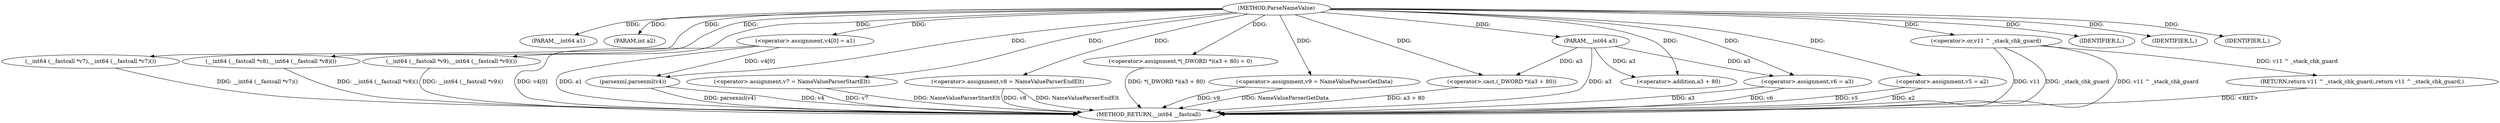 digraph ParseNameValue {  
"1000109" [label = "(METHOD,ParseNameValue)" ]
"1000159" [label = "(METHOD_RETURN,__int64 __fastcall)" ]
"1000110" [label = "(PARAM,__int64 a1)" ]
"1000111" [label = "(PARAM,int a2)" ]
"1000112" [label = "(PARAM,__int64 a3)" ]
"1000117" [label = "(__int64 (__fastcall *v7),__int64 (__fastcall *v7)())" ]
"1000118" [label = "(__int64 (__fastcall *v8),__int64 (__fastcall *v8)())" ]
"1000119" [label = "(__int64 (__fastcall *v9),__int64 (__fastcall *v9)())" ]
"1000122" [label = "(IDENTIFIER,L,)" ]
"1000123" [label = "(<operator>.assignment,v4[0] = a1)" ]
"1000128" [label = "(<operator>.assignment,v7 = NameValueParserStartElt)" ]
"1000131" [label = "(<operator>.assignment,v8 = NameValueParserEndElt)" ]
"1000134" [label = "(<operator>.assignment,*(_DWORD *)(a3 + 80) = 0)" ]
"1000136" [label = "(<operator>.cast,(_DWORD *)(a3 + 80))" ]
"1000138" [label = "(<operator>.addition,a3 + 80)" ]
"1000142" [label = "(<operator>.assignment,v9 = NameValueParserGetData)" ]
"1000145" [label = "(IDENTIFIER,L,)" ]
"1000146" [label = "(<operator>.assignment,v5 = a2)" ]
"1000149" [label = "(<operator>.assignment,v6 = a3)" ]
"1000152" [label = "(IDENTIFIER,L,)" ]
"1000153" [label = "(parsexml,parsexml(v4))" ]
"1000155" [label = "(RETURN,return v11 ^ _stack_chk_guard;,return v11 ^ _stack_chk_guard;)" ]
"1000156" [label = "(<operator>.or,v11 ^ _stack_chk_guard)" ]
  "1000155" -> "1000159"  [ label = "DDG: <RET>"] 
  "1000123" -> "1000159"  [ label = "DDG: v4[0]"] 
  "1000156" -> "1000159"  [ label = "DDG: v11"] 
  "1000119" -> "1000159"  [ label = "DDG: __int64 (__fastcall *v9)()"] 
  "1000156" -> "1000159"  [ label = "DDG: _stack_chk_guard"] 
  "1000136" -> "1000159"  [ label = "DDG: a3 + 80"] 
  "1000134" -> "1000159"  [ label = "DDG: *(_DWORD *)(a3 + 80)"] 
  "1000156" -> "1000159"  [ label = "DDG: v11 ^ _stack_chk_guard"] 
  "1000142" -> "1000159"  [ label = "DDG: NameValueParserGetData"] 
  "1000142" -> "1000159"  [ label = "DDG: v9"] 
  "1000117" -> "1000159"  [ label = "DDG: __int64 (__fastcall *v7)()"] 
  "1000123" -> "1000159"  [ label = "DDG: a1"] 
  "1000118" -> "1000159"  [ label = "DDG: __int64 (__fastcall *v8)()"] 
  "1000128" -> "1000159"  [ label = "DDG: NameValueParserStartElt"] 
  "1000153" -> "1000159"  [ label = "DDG: parsexml(v4)"] 
  "1000131" -> "1000159"  [ label = "DDG: NameValueParserEndElt"] 
  "1000149" -> "1000159"  [ label = "DDG: v6"] 
  "1000146" -> "1000159"  [ label = "DDG: v5"] 
  "1000146" -> "1000159"  [ label = "DDG: a2"] 
  "1000128" -> "1000159"  [ label = "DDG: v7"] 
  "1000112" -> "1000159"  [ label = "DDG: a3"] 
  "1000153" -> "1000159"  [ label = "DDG: v4"] 
  "1000149" -> "1000159"  [ label = "DDG: a3"] 
  "1000131" -> "1000159"  [ label = "DDG: v8"] 
  "1000109" -> "1000110"  [ label = "DDG: "] 
  "1000109" -> "1000111"  [ label = "DDG: "] 
  "1000109" -> "1000112"  [ label = "DDG: "] 
  "1000109" -> "1000117"  [ label = "DDG: "] 
  "1000109" -> "1000118"  [ label = "DDG: "] 
  "1000109" -> "1000119"  [ label = "DDG: "] 
  "1000109" -> "1000122"  [ label = "DDG: "] 
  "1000109" -> "1000123"  [ label = "DDG: "] 
  "1000109" -> "1000128"  [ label = "DDG: "] 
  "1000109" -> "1000131"  [ label = "DDG: "] 
  "1000109" -> "1000134"  [ label = "DDG: "] 
  "1000112" -> "1000136"  [ label = "DDG: a3"] 
  "1000109" -> "1000136"  [ label = "DDG: "] 
  "1000112" -> "1000138"  [ label = "DDG: a3"] 
  "1000109" -> "1000138"  [ label = "DDG: "] 
  "1000109" -> "1000142"  [ label = "DDG: "] 
  "1000109" -> "1000145"  [ label = "DDG: "] 
  "1000109" -> "1000146"  [ label = "DDG: "] 
  "1000112" -> "1000149"  [ label = "DDG: a3"] 
  "1000109" -> "1000149"  [ label = "DDG: "] 
  "1000109" -> "1000152"  [ label = "DDG: "] 
  "1000123" -> "1000153"  [ label = "DDG: v4[0]"] 
  "1000109" -> "1000153"  [ label = "DDG: "] 
  "1000156" -> "1000155"  [ label = "DDG: v11 ^ _stack_chk_guard"] 
  "1000109" -> "1000156"  [ label = "DDG: "] 
}
